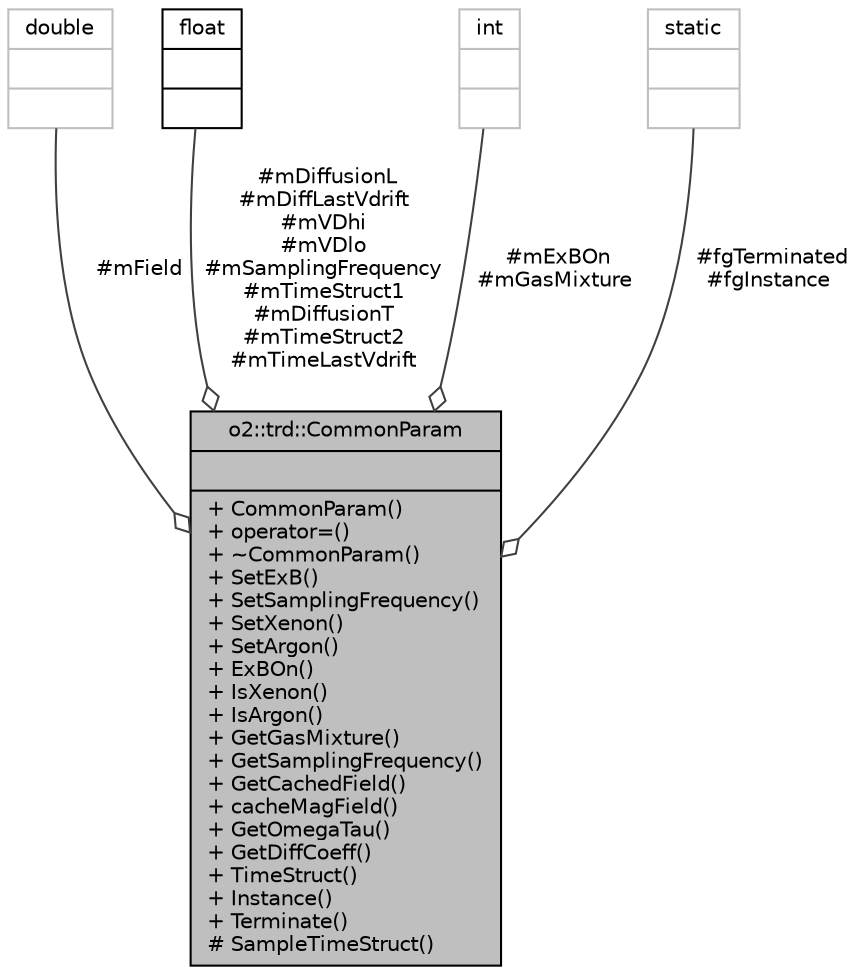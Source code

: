 digraph "o2::trd::CommonParam"
{
 // INTERACTIVE_SVG=YES
  bgcolor="transparent";
  edge [fontname="Helvetica",fontsize="10",labelfontname="Helvetica",labelfontsize="10"];
  node [fontname="Helvetica",fontsize="10",shape=record];
  Node1 [label="{o2::trd::CommonParam\n||+ CommonParam()\l+ operator=()\l+ ~CommonParam()\l+ SetExB()\l+ SetSamplingFrequency()\l+ SetXenon()\l+ SetArgon()\l+ ExBOn()\l+ IsXenon()\l+ IsArgon()\l+ GetGasMixture()\l+ GetSamplingFrequency()\l+ GetCachedField()\l+ cacheMagField()\l+ GetOmegaTau()\l+ GetDiffCoeff()\l+ TimeStruct()\l+ Instance()\l+ Terminate()\l# SampleTimeStruct()\l}",height=0.2,width=0.4,color="black", fillcolor="grey75", style="filled", fontcolor="black"];
  Node2 -> Node1 [color="grey25",fontsize="10",style="solid",label=" #mField" ,arrowhead="odiamond",fontname="Helvetica"];
  Node2 [label="{double\n||}",height=0.2,width=0.4,color="grey75"];
  Node3 -> Node1 [color="grey25",fontsize="10",style="solid",label=" #mDiffusionL\n#mDiffLastVdrift\n#mVDhi\n#mVDlo\n#mSamplingFrequency\n#mTimeStruct1\n#mDiffusionT\n#mTimeStruct2\n#mTimeLastVdrift" ,arrowhead="odiamond",fontname="Helvetica"];
  Node3 [label="{float\n||}",height=0.2,width=0.4,color="black",URL="$d4/dc3/classfloat.html"];
  Node4 -> Node1 [color="grey25",fontsize="10",style="solid",label=" #mExBOn\n#mGasMixture" ,arrowhead="odiamond",fontname="Helvetica"];
  Node4 [label="{int\n||}",height=0.2,width=0.4,color="grey75"];
  Node5 -> Node1 [color="grey25",fontsize="10",style="solid",label=" #fgTerminated\n#fgInstance" ,arrowhead="odiamond",fontname="Helvetica"];
  Node5 [label="{static\n||}",height=0.2,width=0.4,color="grey75"];
}
